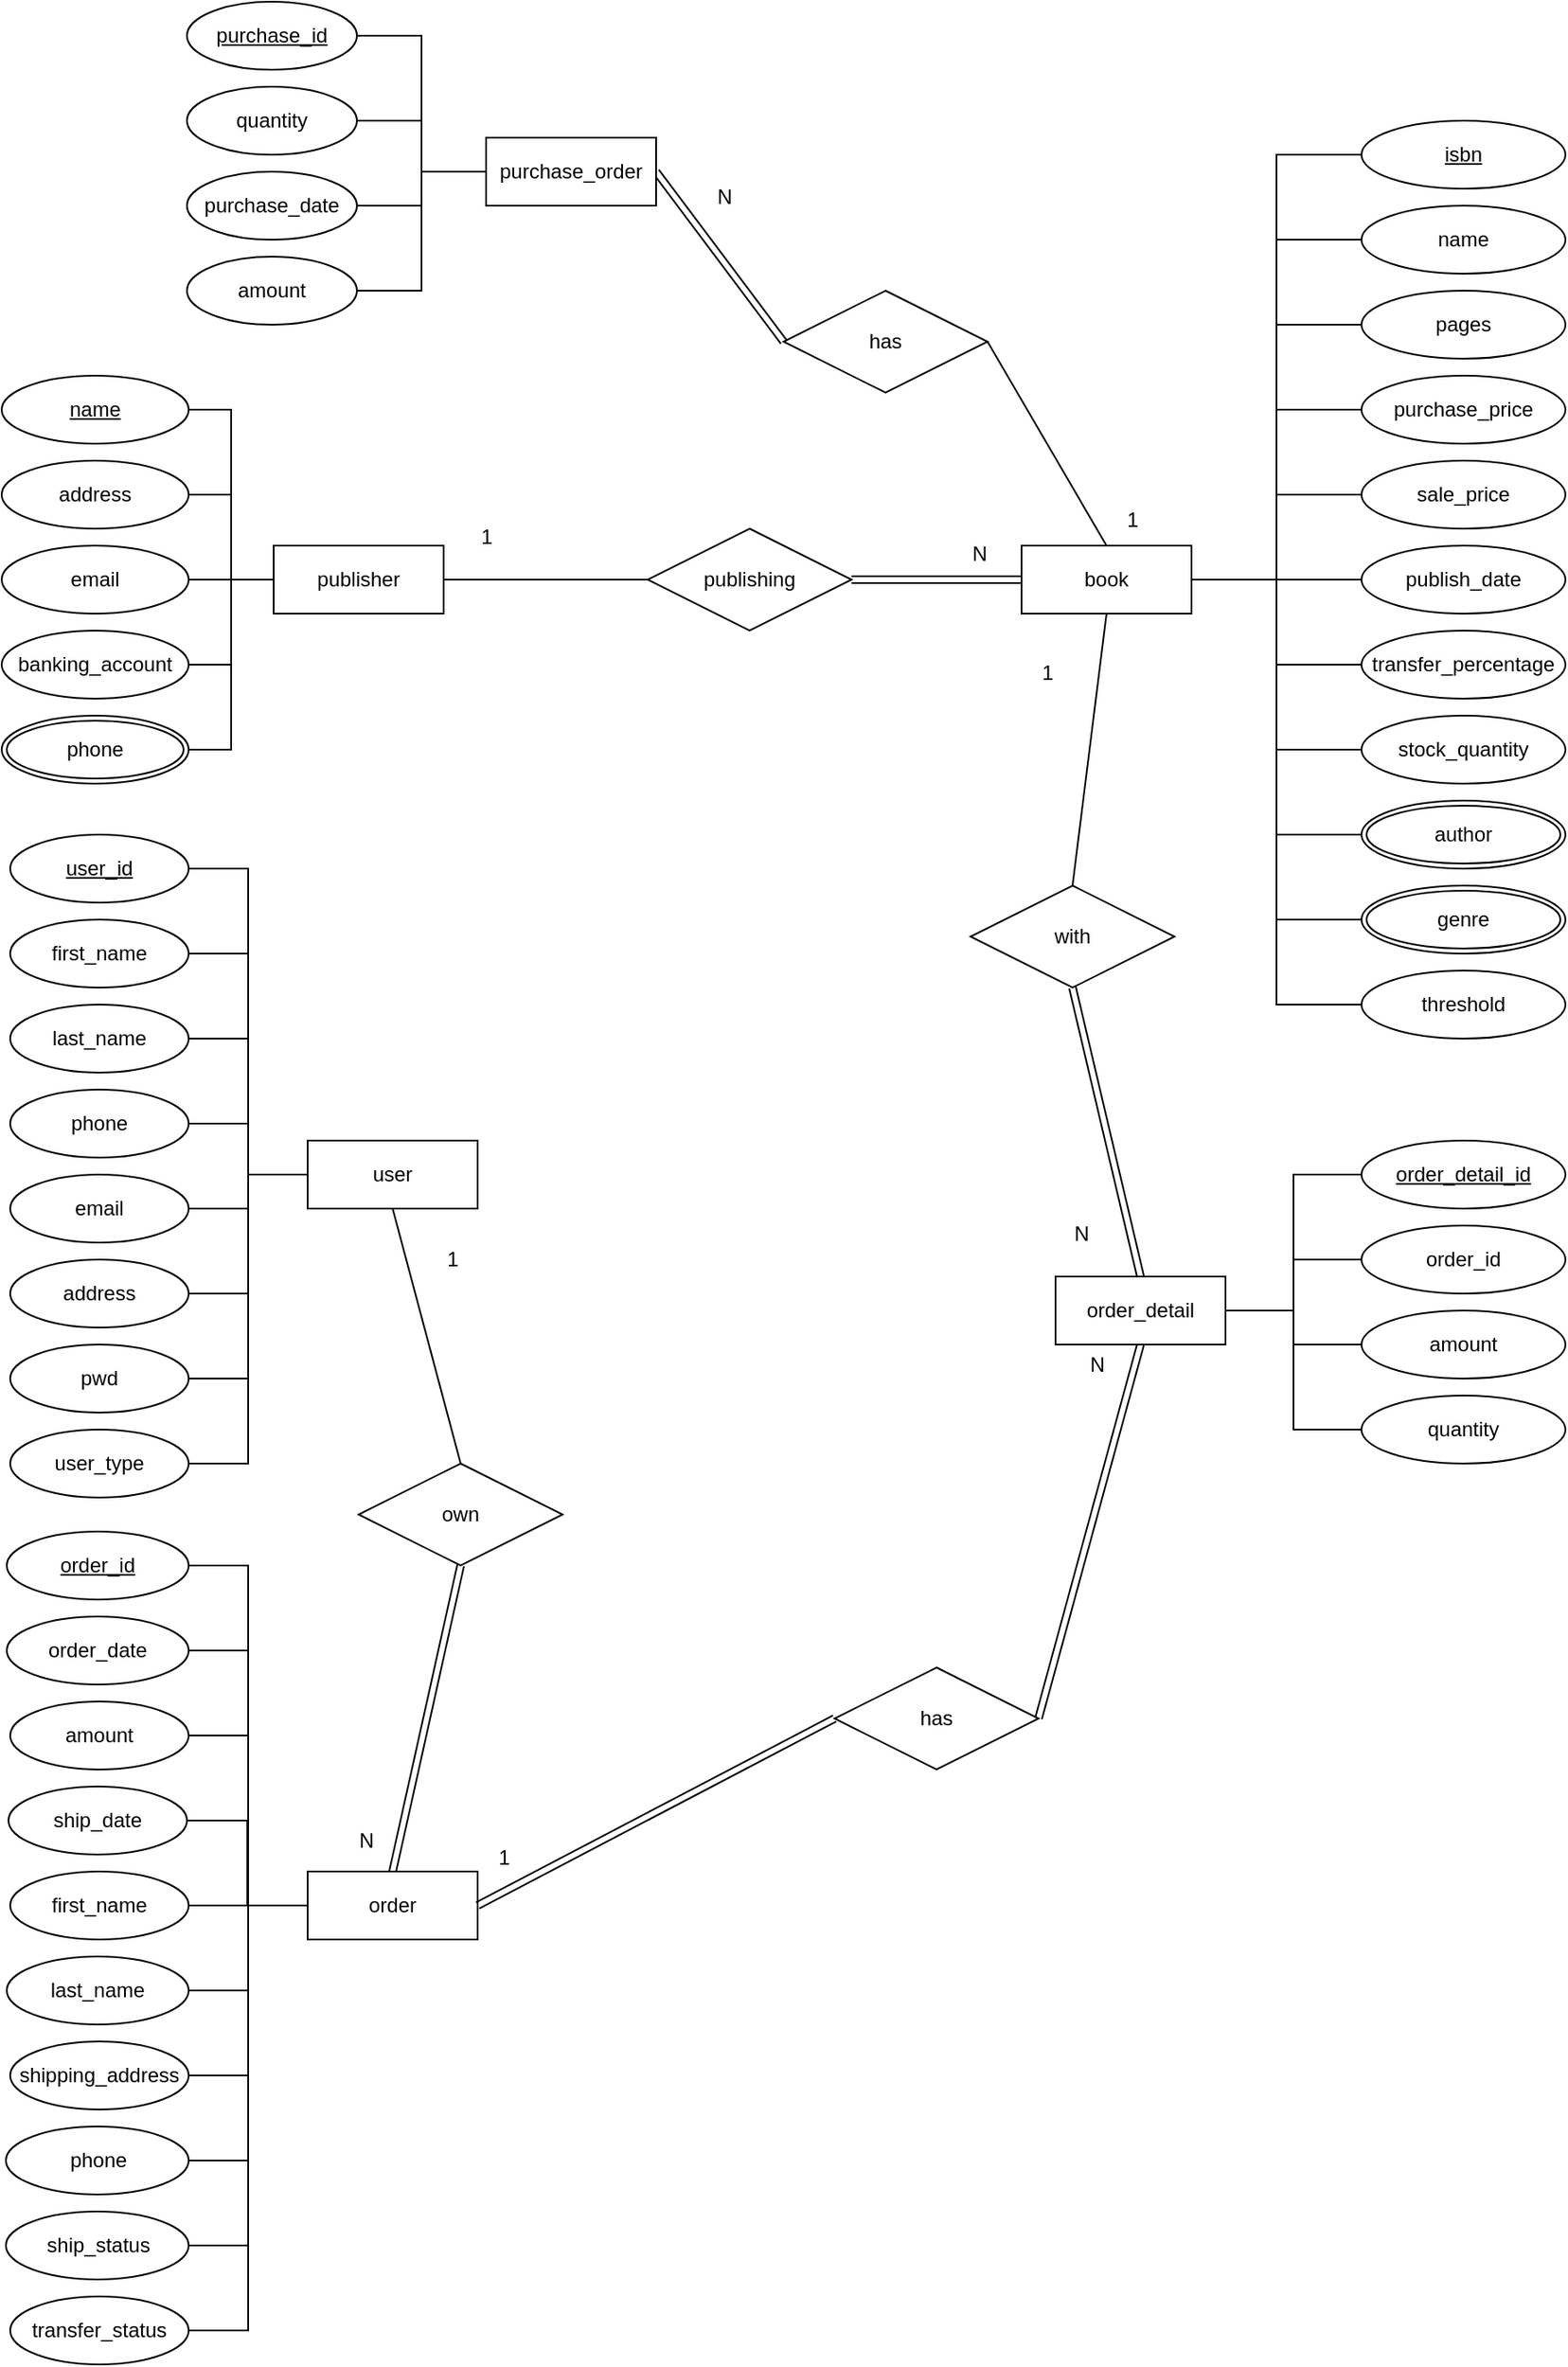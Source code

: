 <mxfile version="20.3.0" type="device"><diagram id="R2lEEEUBdFMjLlhIrx00" name="Page-1"><mxGraphModel dx="2062" dy="1225" grid="1" gridSize="10" guides="1" tooltips="1" connect="1" arrows="1" fold="1" page="1" pageScale="1" pageWidth="850" pageHeight="1100" math="0" shadow="0" extFonts="Permanent Marker^https://fonts.googleapis.com/css?family=Permanent+Marker"><root><mxCell id="0"/><mxCell id="1" parent="0"/><mxCell id="HnEdqGIPwmbsrTHOeDeg-81" style="edgeStyle=orthogonalEdgeStyle;rounded=0;orthogonalLoop=1;jettySize=auto;html=1;exitX=1;exitY=0.5;exitDx=0;exitDy=0;entryX=0;entryY=0.5;entryDx=0;entryDy=0;endArrow=none;endFill=0;" edge="1" parent="1" source="HnEdqGIPwmbsrTHOeDeg-1" target="HnEdqGIPwmbsrTHOeDeg-30"><mxGeometry relative="1" as="geometry"/></mxCell><mxCell id="HnEdqGIPwmbsrTHOeDeg-1" value="publisher" style="whiteSpace=wrap;html=1;align=center;" vertex="1" parent="1"><mxGeometry x="200" y="350" width="100" height="40" as="geometry"/></mxCell><mxCell id="HnEdqGIPwmbsrTHOeDeg-8" style="edgeStyle=orthogonalEdgeStyle;rounded=0;orthogonalLoop=1;jettySize=auto;html=1;exitX=1;exitY=0.5;exitDx=0;exitDy=0;entryX=0;entryY=0.5;entryDx=0;entryDy=0;endArrow=none;endFill=0;" edge="1" parent="1" source="HnEdqGIPwmbsrTHOeDeg-2" target="HnEdqGIPwmbsrTHOeDeg-1"><mxGeometry relative="1" as="geometry"/></mxCell><mxCell id="HnEdqGIPwmbsrTHOeDeg-2" value="name" style="ellipse;whiteSpace=wrap;html=1;align=center;fontStyle=4;" vertex="1" parent="1"><mxGeometry x="40" y="250" width="110" height="40" as="geometry"/></mxCell><mxCell id="HnEdqGIPwmbsrTHOeDeg-9" style="edgeStyle=orthogonalEdgeStyle;rounded=0;orthogonalLoop=1;jettySize=auto;html=1;exitX=1;exitY=0.5;exitDx=0;exitDy=0;entryX=0;entryY=0.5;entryDx=0;entryDy=0;endArrow=none;endFill=0;" edge="1" parent="1" source="HnEdqGIPwmbsrTHOeDeg-3" target="HnEdqGIPwmbsrTHOeDeg-1"><mxGeometry relative="1" as="geometry"/></mxCell><mxCell id="HnEdqGIPwmbsrTHOeDeg-3" value="address" style="ellipse;whiteSpace=wrap;html=1;align=center;" vertex="1" parent="1"><mxGeometry x="40" y="300" width="110" height="40" as="geometry"/></mxCell><mxCell id="HnEdqGIPwmbsrTHOeDeg-10" style="edgeStyle=orthogonalEdgeStyle;rounded=0;orthogonalLoop=1;jettySize=auto;html=1;exitX=1;exitY=0.5;exitDx=0;exitDy=0;entryX=0;entryY=0.5;entryDx=0;entryDy=0;endArrow=none;endFill=0;" edge="1" parent="1" source="HnEdqGIPwmbsrTHOeDeg-4" target="HnEdqGIPwmbsrTHOeDeg-1"><mxGeometry relative="1" as="geometry"/></mxCell><mxCell id="HnEdqGIPwmbsrTHOeDeg-4" value="email" style="ellipse;whiteSpace=wrap;html=1;align=center;" vertex="1" parent="1"><mxGeometry x="40" y="350" width="110" height="40" as="geometry"/></mxCell><mxCell id="HnEdqGIPwmbsrTHOeDeg-11" style="edgeStyle=orthogonalEdgeStyle;rounded=0;orthogonalLoop=1;jettySize=auto;html=1;exitX=1;exitY=0.5;exitDx=0;exitDy=0;entryX=0;entryY=0.5;entryDx=0;entryDy=0;endArrow=none;endFill=0;" edge="1" parent="1" source="HnEdqGIPwmbsrTHOeDeg-5" target="HnEdqGIPwmbsrTHOeDeg-1"><mxGeometry relative="1" as="geometry"/></mxCell><mxCell id="HnEdqGIPwmbsrTHOeDeg-5" value="banking_account" style="ellipse;whiteSpace=wrap;html=1;align=center;" vertex="1" parent="1"><mxGeometry x="40" y="400" width="110" height="40" as="geometry"/></mxCell><mxCell id="HnEdqGIPwmbsrTHOeDeg-12" style="edgeStyle=orthogonalEdgeStyle;rounded=0;orthogonalLoop=1;jettySize=auto;html=1;exitX=1;exitY=0.5;exitDx=0;exitDy=0;entryX=0;entryY=0.5;entryDx=0;entryDy=0;endArrow=none;endFill=0;" edge="1" parent="1" source="HnEdqGIPwmbsrTHOeDeg-7" target="HnEdqGIPwmbsrTHOeDeg-1"><mxGeometry relative="1" as="geometry"/></mxCell><mxCell id="HnEdqGIPwmbsrTHOeDeg-7" value="phone" style="ellipse;shape=doubleEllipse;margin=3;whiteSpace=wrap;html=1;align=center;" vertex="1" parent="1"><mxGeometry x="40" y="450" width="110" height="40" as="geometry"/></mxCell><mxCell id="HnEdqGIPwmbsrTHOeDeg-33" style="edgeStyle=orthogonalEdgeStyle;rounded=0;orthogonalLoop=1;jettySize=auto;html=1;exitX=1;exitY=0.5;exitDx=0;exitDy=0;entryX=0;entryY=0.5;entryDx=0;entryDy=0;endArrow=none;endFill=0;" edge="1" parent="1" source="HnEdqGIPwmbsrTHOeDeg-13" target="HnEdqGIPwmbsrTHOeDeg-32"><mxGeometry relative="1" as="geometry"/></mxCell><mxCell id="HnEdqGIPwmbsrTHOeDeg-86" style="edgeStyle=none;rounded=0;orthogonalLoop=1;jettySize=auto;html=1;exitX=0.5;exitY=1;exitDx=0;exitDy=0;entryX=0.5;entryY=0;entryDx=0;entryDy=0;endArrow=none;endFill=0;" edge="1" parent="1" source="HnEdqGIPwmbsrTHOeDeg-13" target="HnEdqGIPwmbsrTHOeDeg-85"><mxGeometry relative="1" as="geometry"/></mxCell><mxCell id="HnEdqGIPwmbsrTHOeDeg-121" style="edgeStyle=orthogonalEdgeStyle;rounded=0;orthogonalLoop=1;jettySize=auto;html=1;exitX=1;exitY=0.5;exitDx=0;exitDy=0;entryX=0;entryY=0.5;entryDx=0;entryDy=0;endArrow=none;endFill=0;" edge="1" parent="1" source="HnEdqGIPwmbsrTHOeDeg-13" target="HnEdqGIPwmbsrTHOeDeg-120"><mxGeometry relative="1" as="geometry"/></mxCell><mxCell id="HnEdqGIPwmbsrTHOeDeg-13" value="book" style="whiteSpace=wrap;html=1;align=center;" vertex="1" parent="1"><mxGeometry x="640" y="350" width="100" height="40" as="geometry"/></mxCell><mxCell id="HnEdqGIPwmbsrTHOeDeg-22" style="edgeStyle=orthogonalEdgeStyle;rounded=0;orthogonalLoop=1;jettySize=auto;html=1;exitX=0;exitY=0.5;exitDx=0;exitDy=0;entryX=1;entryY=0.5;entryDx=0;entryDy=0;endArrow=none;endFill=0;" edge="1" parent="1" source="HnEdqGIPwmbsrTHOeDeg-14" target="HnEdqGIPwmbsrTHOeDeg-13"><mxGeometry relative="1" as="geometry"/></mxCell><mxCell id="HnEdqGIPwmbsrTHOeDeg-14" value="isbn" style="ellipse;whiteSpace=wrap;html=1;align=center;fontStyle=4;" vertex="1" parent="1"><mxGeometry x="840" y="100" width="120" height="40" as="geometry"/></mxCell><mxCell id="HnEdqGIPwmbsrTHOeDeg-23" style="edgeStyle=orthogonalEdgeStyle;rounded=0;orthogonalLoop=1;jettySize=auto;html=1;exitX=0;exitY=0.5;exitDx=0;exitDy=0;entryX=1;entryY=0.5;entryDx=0;entryDy=0;endArrow=none;endFill=0;" edge="1" parent="1" source="HnEdqGIPwmbsrTHOeDeg-15" target="HnEdqGIPwmbsrTHOeDeg-13"><mxGeometry relative="1" as="geometry"/></mxCell><mxCell id="HnEdqGIPwmbsrTHOeDeg-15" value="name" style="ellipse;whiteSpace=wrap;html=1;align=center;" vertex="1" parent="1"><mxGeometry x="840" y="150" width="120" height="40" as="geometry"/></mxCell><mxCell id="HnEdqGIPwmbsrTHOeDeg-24" style="edgeStyle=orthogonalEdgeStyle;rounded=0;orthogonalLoop=1;jettySize=auto;html=1;exitX=0;exitY=0.5;exitDx=0;exitDy=0;entryX=1;entryY=0.5;entryDx=0;entryDy=0;endArrow=none;endFill=0;" edge="1" parent="1" source="HnEdqGIPwmbsrTHOeDeg-16" target="HnEdqGIPwmbsrTHOeDeg-13"><mxGeometry relative="1" as="geometry"/></mxCell><mxCell id="HnEdqGIPwmbsrTHOeDeg-16" value="pages" style="ellipse;whiteSpace=wrap;html=1;align=center;" vertex="1" parent="1"><mxGeometry x="840" y="200" width="120" height="40" as="geometry"/></mxCell><mxCell id="HnEdqGIPwmbsrTHOeDeg-25" style="edgeStyle=orthogonalEdgeStyle;rounded=0;orthogonalLoop=1;jettySize=auto;html=1;exitX=0;exitY=0.5;exitDx=0;exitDy=0;endArrow=none;endFill=0;entryX=1;entryY=0.5;entryDx=0;entryDy=0;" edge="1" parent="1" source="HnEdqGIPwmbsrTHOeDeg-17" target="HnEdqGIPwmbsrTHOeDeg-13"><mxGeometry relative="1" as="geometry"/></mxCell><mxCell id="HnEdqGIPwmbsrTHOeDeg-17" value="purchase_price" style="ellipse;whiteSpace=wrap;html=1;align=center;" vertex="1" parent="1"><mxGeometry x="840" y="250" width="120" height="40" as="geometry"/></mxCell><mxCell id="HnEdqGIPwmbsrTHOeDeg-26" style="edgeStyle=orthogonalEdgeStyle;rounded=0;orthogonalLoop=1;jettySize=auto;html=1;exitX=0;exitY=0.5;exitDx=0;exitDy=0;endArrow=none;endFill=0;entryX=1;entryY=0.5;entryDx=0;entryDy=0;" edge="1" parent="1" source="HnEdqGIPwmbsrTHOeDeg-18" target="HnEdqGIPwmbsrTHOeDeg-13"><mxGeometry relative="1" as="geometry"/></mxCell><mxCell id="HnEdqGIPwmbsrTHOeDeg-18" value="sale_price" style="ellipse;whiteSpace=wrap;html=1;align=center;" vertex="1" parent="1"><mxGeometry x="840" y="300" width="120" height="40" as="geometry"/></mxCell><mxCell id="HnEdqGIPwmbsrTHOeDeg-27" style="edgeStyle=orthogonalEdgeStyle;rounded=0;orthogonalLoop=1;jettySize=auto;html=1;exitX=0;exitY=0.5;exitDx=0;exitDy=0;entryX=1;entryY=0.5;entryDx=0;entryDy=0;endArrow=none;endFill=0;" edge="1" parent="1" source="HnEdqGIPwmbsrTHOeDeg-19" target="HnEdqGIPwmbsrTHOeDeg-13"><mxGeometry relative="1" as="geometry"/></mxCell><mxCell id="HnEdqGIPwmbsrTHOeDeg-19" value="publish_date" style="ellipse;whiteSpace=wrap;html=1;align=center;" vertex="1" parent="1"><mxGeometry x="840" y="350" width="120" height="40" as="geometry"/></mxCell><mxCell id="HnEdqGIPwmbsrTHOeDeg-28" style="edgeStyle=orthogonalEdgeStyle;rounded=0;orthogonalLoop=1;jettySize=auto;html=1;exitX=0;exitY=0.5;exitDx=0;exitDy=0;entryX=1;entryY=0.5;entryDx=0;entryDy=0;endArrow=none;endFill=0;" edge="1" parent="1" source="HnEdqGIPwmbsrTHOeDeg-20" target="HnEdqGIPwmbsrTHOeDeg-13"><mxGeometry relative="1" as="geometry"/></mxCell><mxCell id="HnEdqGIPwmbsrTHOeDeg-20" value="transfer_percentage" style="ellipse;whiteSpace=wrap;html=1;align=center;" vertex="1" parent="1"><mxGeometry x="840" y="400" width="120" height="40" as="geometry"/></mxCell><mxCell id="HnEdqGIPwmbsrTHOeDeg-29" style="edgeStyle=orthogonalEdgeStyle;rounded=0;orthogonalLoop=1;jettySize=auto;html=1;exitX=0;exitY=0.5;exitDx=0;exitDy=0;entryX=1;entryY=0.5;entryDx=0;entryDy=0;endArrow=none;endFill=0;" edge="1" parent="1" source="HnEdqGIPwmbsrTHOeDeg-21" target="HnEdqGIPwmbsrTHOeDeg-13"><mxGeometry relative="1" as="geometry"/></mxCell><mxCell id="HnEdqGIPwmbsrTHOeDeg-21" value="stock_quantity" style="ellipse;whiteSpace=wrap;html=1;align=center;" vertex="1" parent="1"><mxGeometry x="840" y="450" width="120" height="40" as="geometry"/></mxCell><mxCell id="HnEdqGIPwmbsrTHOeDeg-83" style="rounded=0;orthogonalLoop=1;jettySize=auto;html=1;exitX=1;exitY=0.5;exitDx=0;exitDy=0;endArrow=none;endFill=0;shape=link;" edge="1" parent="1" source="HnEdqGIPwmbsrTHOeDeg-30" target="HnEdqGIPwmbsrTHOeDeg-13"><mxGeometry relative="1" as="geometry"/></mxCell><mxCell id="HnEdqGIPwmbsrTHOeDeg-30" value="publishing" style="shape=rhombus;perimeter=rhombusPerimeter;whiteSpace=wrap;html=1;align=center;" vertex="1" parent="1"><mxGeometry x="420" y="340" width="120" height="60" as="geometry"/></mxCell><mxCell id="HnEdqGIPwmbsrTHOeDeg-32" value="author" style="ellipse;shape=doubleEllipse;margin=3;whiteSpace=wrap;html=1;align=center;" vertex="1" parent="1"><mxGeometry x="840" y="500" width="120" height="40" as="geometry"/></mxCell><mxCell id="HnEdqGIPwmbsrTHOeDeg-35" style="edgeStyle=orthogonalEdgeStyle;rounded=0;orthogonalLoop=1;jettySize=auto;html=1;exitX=0;exitY=0.5;exitDx=0;exitDy=0;entryX=1;entryY=0.5;entryDx=0;entryDy=0;endArrow=none;endFill=0;" edge="1" parent="1" source="HnEdqGIPwmbsrTHOeDeg-34" target="HnEdqGIPwmbsrTHOeDeg-13"><mxGeometry relative="1" as="geometry"/></mxCell><mxCell id="HnEdqGIPwmbsrTHOeDeg-34" value="genre" style="ellipse;shape=doubleEllipse;margin=3;whiteSpace=wrap;html=1;align=center;" vertex="1" parent="1"><mxGeometry x="840" y="550" width="120" height="40" as="geometry"/></mxCell><mxCell id="HnEdqGIPwmbsrTHOeDeg-99" style="edgeStyle=none;rounded=0;orthogonalLoop=1;jettySize=auto;html=1;exitX=0.5;exitY=1;exitDx=0;exitDy=0;entryX=0.5;entryY=0;entryDx=0;entryDy=0;endArrow=none;endFill=0;" edge="1" parent="1" source="HnEdqGIPwmbsrTHOeDeg-36" target="HnEdqGIPwmbsrTHOeDeg-79"><mxGeometry relative="1" as="geometry"/></mxCell><mxCell id="HnEdqGIPwmbsrTHOeDeg-36" value="user" style="whiteSpace=wrap;html=1;align=center;" vertex="1" parent="1"><mxGeometry x="220" y="700" width="100" height="40" as="geometry"/></mxCell><mxCell id="HnEdqGIPwmbsrTHOeDeg-44" style="edgeStyle=orthogonalEdgeStyle;rounded=0;orthogonalLoop=1;jettySize=auto;html=1;exitX=1;exitY=0.5;exitDx=0;exitDy=0;entryX=0;entryY=0.5;entryDx=0;entryDy=0;endArrow=none;endFill=0;" edge="1" parent="1" source="HnEdqGIPwmbsrTHOeDeg-37" target="HnEdqGIPwmbsrTHOeDeg-36"><mxGeometry relative="1" as="geometry"/></mxCell><mxCell id="HnEdqGIPwmbsrTHOeDeg-37" value="user_id" style="ellipse;whiteSpace=wrap;html=1;align=center;fontStyle=4;" vertex="1" parent="1"><mxGeometry x="45" y="520" width="105" height="40" as="geometry"/></mxCell><mxCell id="HnEdqGIPwmbsrTHOeDeg-45" style="edgeStyle=orthogonalEdgeStyle;rounded=0;orthogonalLoop=1;jettySize=auto;html=1;exitX=1;exitY=0.5;exitDx=0;exitDy=0;entryX=0;entryY=0.5;entryDx=0;entryDy=0;endArrow=none;endFill=0;" edge="1" parent="1" source="HnEdqGIPwmbsrTHOeDeg-38" target="HnEdqGIPwmbsrTHOeDeg-36"><mxGeometry relative="1" as="geometry"/></mxCell><mxCell id="HnEdqGIPwmbsrTHOeDeg-38" value="first_name" style="ellipse;whiteSpace=wrap;html=1;align=center;" vertex="1" parent="1"><mxGeometry x="45" y="570" width="105" height="40" as="geometry"/></mxCell><mxCell id="HnEdqGIPwmbsrTHOeDeg-46" style="edgeStyle=orthogonalEdgeStyle;rounded=0;orthogonalLoop=1;jettySize=auto;html=1;exitX=1;exitY=0.5;exitDx=0;exitDy=0;entryX=0;entryY=0.5;entryDx=0;entryDy=0;endArrow=none;endFill=0;" edge="1" parent="1" source="HnEdqGIPwmbsrTHOeDeg-39" target="HnEdqGIPwmbsrTHOeDeg-36"><mxGeometry relative="1" as="geometry"/></mxCell><mxCell id="HnEdqGIPwmbsrTHOeDeg-39" value="last_name" style="ellipse;whiteSpace=wrap;html=1;align=center;" vertex="1" parent="1"><mxGeometry x="45" y="620" width="105" height="40" as="geometry"/></mxCell><mxCell id="HnEdqGIPwmbsrTHOeDeg-47" value="" style="edgeStyle=orthogonalEdgeStyle;rounded=0;orthogonalLoop=1;jettySize=auto;html=1;endArrow=none;endFill=0;" edge="1" parent="1" source="HnEdqGIPwmbsrTHOeDeg-40" target="HnEdqGIPwmbsrTHOeDeg-36"><mxGeometry relative="1" as="geometry"/></mxCell><mxCell id="HnEdqGIPwmbsrTHOeDeg-40" value="phone" style="ellipse;whiteSpace=wrap;html=1;align=center;" vertex="1" parent="1"><mxGeometry x="45" y="670" width="105" height="40" as="geometry"/></mxCell><mxCell id="HnEdqGIPwmbsrTHOeDeg-48" style="edgeStyle=orthogonalEdgeStyle;rounded=0;orthogonalLoop=1;jettySize=auto;html=1;exitX=1;exitY=0.5;exitDx=0;exitDy=0;entryX=0;entryY=0.5;entryDx=0;entryDy=0;endArrow=none;endFill=0;" edge="1" parent="1" source="HnEdqGIPwmbsrTHOeDeg-41" target="HnEdqGIPwmbsrTHOeDeg-36"><mxGeometry relative="1" as="geometry"/></mxCell><mxCell id="HnEdqGIPwmbsrTHOeDeg-41" value="email" style="ellipse;whiteSpace=wrap;html=1;align=center;" vertex="1" parent="1"><mxGeometry x="45" y="720" width="105" height="40" as="geometry"/></mxCell><mxCell id="HnEdqGIPwmbsrTHOeDeg-49" style="edgeStyle=orthogonalEdgeStyle;rounded=0;orthogonalLoop=1;jettySize=auto;html=1;exitX=1;exitY=0.5;exitDx=0;exitDy=0;entryX=0;entryY=0.5;entryDx=0;entryDy=0;endArrow=none;endFill=0;" edge="1" parent="1" source="HnEdqGIPwmbsrTHOeDeg-42" target="HnEdqGIPwmbsrTHOeDeg-36"><mxGeometry relative="1" as="geometry"/></mxCell><mxCell id="HnEdqGIPwmbsrTHOeDeg-42" value="address" style="ellipse;whiteSpace=wrap;html=1;align=center;" vertex="1" parent="1"><mxGeometry x="45" y="770" width="105" height="40" as="geometry"/></mxCell><mxCell id="HnEdqGIPwmbsrTHOeDeg-50" style="edgeStyle=orthogonalEdgeStyle;rounded=0;orthogonalLoop=1;jettySize=auto;html=1;exitX=1;exitY=0.5;exitDx=0;exitDy=0;entryX=0;entryY=0.5;entryDx=0;entryDy=0;endArrow=none;endFill=0;" edge="1" parent="1" source="HnEdqGIPwmbsrTHOeDeg-43" target="HnEdqGIPwmbsrTHOeDeg-36"><mxGeometry relative="1" as="geometry"/></mxCell><mxCell id="HnEdqGIPwmbsrTHOeDeg-43" value="pwd" style="ellipse;whiteSpace=wrap;html=1;align=center;" vertex="1" parent="1"><mxGeometry x="45" y="820" width="105" height="40" as="geometry"/></mxCell><mxCell id="HnEdqGIPwmbsrTHOeDeg-51" value="order" style="whiteSpace=wrap;html=1;align=center;" vertex="1" parent="1"><mxGeometry x="220" y="1130" width="100" height="40" as="geometry"/></mxCell><mxCell id="HnEdqGIPwmbsrTHOeDeg-52" value="order_detail" style="whiteSpace=wrap;html=1;align=center;" vertex="1" parent="1"><mxGeometry x="660" y="780" width="100" height="40" as="geometry"/></mxCell><mxCell id="HnEdqGIPwmbsrTHOeDeg-56" style="edgeStyle=orthogonalEdgeStyle;rounded=0;orthogonalLoop=1;jettySize=auto;html=1;exitX=1;exitY=0.5;exitDx=0;exitDy=0;entryX=0;entryY=0.5;entryDx=0;entryDy=0;endArrow=none;endFill=0;" edge="1" parent="1" source="HnEdqGIPwmbsrTHOeDeg-53" target="HnEdqGIPwmbsrTHOeDeg-51"><mxGeometry relative="1" as="geometry"/></mxCell><mxCell id="HnEdqGIPwmbsrTHOeDeg-53" value="order_id" style="ellipse;whiteSpace=wrap;html=1;align=center;fontStyle=4;" vertex="1" parent="1"><mxGeometry x="43" y="930" width="107" height="40" as="geometry"/></mxCell><mxCell id="HnEdqGIPwmbsrTHOeDeg-57" style="edgeStyle=orthogonalEdgeStyle;rounded=0;orthogonalLoop=1;jettySize=auto;html=1;exitX=1;exitY=0.5;exitDx=0;exitDy=0;entryX=0;entryY=0.5;entryDx=0;entryDy=0;endArrow=none;endFill=0;" edge="1" parent="1" source="HnEdqGIPwmbsrTHOeDeg-54" target="HnEdqGIPwmbsrTHOeDeg-51"><mxGeometry relative="1" as="geometry"/></mxCell><mxCell id="HnEdqGIPwmbsrTHOeDeg-54" value="order_date" style="ellipse;whiteSpace=wrap;html=1;align=center;" vertex="1" parent="1"><mxGeometry x="43" y="980" width="107" height="40" as="geometry"/></mxCell><mxCell id="HnEdqGIPwmbsrTHOeDeg-58" style="edgeStyle=orthogonalEdgeStyle;rounded=0;orthogonalLoop=1;jettySize=auto;html=1;exitX=1;exitY=0.5;exitDx=0;exitDy=0;entryX=0;entryY=0.5;entryDx=0;entryDy=0;endArrow=none;endFill=0;" edge="1" parent="1" source="HnEdqGIPwmbsrTHOeDeg-55" target="HnEdqGIPwmbsrTHOeDeg-51"><mxGeometry relative="1" as="geometry"/></mxCell><mxCell id="HnEdqGIPwmbsrTHOeDeg-55" value="amount" style="ellipse;whiteSpace=wrap;html=1;align=center;" vertex="1" parent="1"><mxGeometry x="45" y="1030" width="105" height="40" as="geometry"/></mxCell><mxCell id="HnEdqGIPwmbsrTHOeDeg-63" style="edgeStyle=orthogonalEdgeStyle;rounded=0;orthogonalLoop=1;jettySize=auto;html=1;exitX=0;exitY=0.5;exitDx=0;exitDy=0;entryX=1;entryY=0.5;entryDx=0;entryDy=0;endArrow=none;endFill=0;" edge="1" parent="1" source="HnEdqGIPwmbsrTHOeDeg-59" target="HnEdqGIPwmbsrTHOeDeg-52"><mxGeometry relative="1" as="geometry"/></mxCell><mxCell id="HnEdqGIPwmbsrTHOeDeg-59" value="order_detail_id" style="ellipse;whiteSpace=wrap;html=1;align=center;fontStyle=4;" vertex="1" parent="1"><mxGeometry x="840" y="700" width="120" height="40" as="geometry"/></mxCell><mxCell id="HnEdqGIPwmbsrTHOeDeg-64" style="edgeStyle=orthogonalEdgeStyle;rounded=0;orthogonalLoop=1;jettySize=auto;html=1;exitX=0;exitY=0.5;exitDx=0;exitDy=0;entryX=1;entryY=0.5;entryDx=0;entryDy=0;endArrow=none;endFill=0;" edge="1" parent="1" source="HnEdqGIPwmbsrTHOeDeg-60" target="HnEdqGIPwmbsrTHOeDeg-52"><mxGeometry relative="1" as="geometry"/></mxCell><mxCell id="HnEdqGIPwmbsrTHOeDeg-60" value="order_id" style="ellipse;whiteSpace=wrap;html=1;align=center;" vertex="1" parent="1"><mxGeometry x="840" y="750" width="120" height="40" as="geometry"/></mxCell><mxCell id="HnEdqGIPwmbsrTHOeDeg-65" style="edgeStyle=orthogonalEdgeStyle;rounded=0;orthogonalLoop=1;jettySize=auto;html=1;exitX=0;exitY=0.5;exitDx=0;exitDy=0;endArrow=none;endFill=0;entryX=1;entryY=0.5;entryDx=0;entryDy=0;" edge="1" parent="1" source="HnEdqGIPwmbsrTHOeDeg-61" target="HnEdqGIPwmbsrTHOeDeg-52"><mxGeometry relative="1" as="geometry"><mxPoint x="780" y="840" as="targetPoint"/></mxGeometry></mxCell><mxCell id="HnEdqGIPwmbsrTHOeDeg-61" value="amount" style="ellipse;whiteSpace=wrap;html=1;align=center;" vertex="1" parent="1"><mxGeometry x="840" y="800" width="120" height="40" as="geometry"/></mxCell><mxCell id="HnEdqGIPwmbsrTHOeDeg-66" style="edgeStyle=orthogonalEdgeStyle;rounded=0;orthogonalLoop=1;jettySize=auto;html=1;exitX=0;exitY=0.5;exitDx=0;exitDy=0;entryX=1;entryY=0.5;entryDx=0;entryDy=0;endArrow=none;endFill=0;" edge="1" parent="1" source="HnEdqGIPwmbsrTHOeDeg-62" target="HnEdqGIPwmbsrTHOeDeg-52"><mxGeometry relative="1" as="geometry"/></mxCell><mxCell id="HnEdqGIPwmbsrTHOeDeg-62" value="quantity" style="ellipse;whiteSpace=wrap;html=1;align=center;" vertex="1" parent="1"><mxGeometry x="840" y="850" width="120" height="40" as="geometry"/></mxCell><mxCell id="HnEdqGIPwmbsrTHOeDeg-73" style="edgeStyle=orthogonalEdgeStyle;rounded=0;orthogonalLoop=1;jettySize=auto;html=1;exitX=1;exitY=0.5;exitDx=0;exitDy=0;entryX=0;entryY=0.5;entryDx=0;entryDy=0;endArrow=none;endFill=0;" edge="1" parent="1" source="HnEdqGIPwmbsrTHOeDeg-67" target="HnEdqGIPwmbsrTHOeDeg-51"><mxGeometry relative="1" as="geometry"/></mxCell><mxCell id="HnEdqGIPwmbsrTHOeDeg-67" value="ship_date" style="ellipse;whiteSpace=wrap;html=1;align=center;" vertex="1" parent="1"><mxGeometry x="44" y="1080" width="105" height="40" as="geometry"/></mxCell><mxCell id="HnEdqGIPwmbsrTHOeDeg-74" style="edgeStyle=orthogonalEdgeStyle;rounded=0;orthogonalLoop=1;jettySize=auto;html=1;exitX=1;exitY=0.5;exitDx=0;exitDy=0;entryX=0;entryY=0.5;entryDx=0;entryDy=0;endArrow=none;endFill=0;" edge="1" parent="1" source="HnEdqGIPwmbsrTHOeDeg-68" target="HnEdqGIPwmbsrTHOeDeg-51"><mxGeometry relative="1" as="geometry"/></mxCell><mxCell id="HnEdqGIPwmbsrTHOeDeg-68" value="first_name" style="ellipse;whiteSpace=wrap;html=1;align=center;" vertex="1" parent="1"><mxGeometry x="45" y="1130" width="105" height="40" as="geometry"/></mxCell><mxCell id="HnEdqGIPwmbsrTHOeDeg-75" style="edgeStyle=orthogonalEdgeStyle;rounded=0;orthogonalLoop=1;jettySize=auto;html=1;exitX=1;exitY=0.5;exitDx=0;exitDy=0;entryX=0;entryY=0.5;entryDx=0;entryDy=0;endArrow=none;endFill=0;" edge="1" parent="1" source="HnEdqGIPwmbsrTHOeDeg-69" target="HnEdqGIPwmbsrTHOeDeg-51"><mxGeometry relative="1" as="geometry"/></mxCell><mxCell id="HnEdqGIPwmbsrTHOeDeg-69" value="last_name" style="ellipse;whiteSpace=wrap;html=1;align=center;" vertex="1" parent="1"><mxGeometry x="43" y="1180" width="107" height="40" as="geometry"/></mxCell><mxCell id="HnEdqGIPwmbsrTHOeDeg-76" style="edgeStyle=orthogonalEdgeStyle;rounded=0;orthogonalLoop=1;jettySize=auto;html=1;exitX=1;exitY=0.5;exitDx=0;exitDy=0;entryX=0;entryY=0.5;entryDx=0;entryDy=0;endArrow=none;endFill=0;" edge="1" parent="1" source="HnEdqGIPwmbsrTHOeDeg-70" target="HnEdqGIPwmbsrTHOeDeg-51"><mxGeometry relative="1" as="geometry"/></mxCell><mxCell id="HnEdqGIPwmbsrTHOeDeg-70" value="shipping_address" style="ellipse;whiteSpace=wrap;html=1;align=center;" vertex="1" parent="1"><mxGeometry x="45" y="1230" width="105" height="40" as="geometry"/></mxCell><mxCell id="HnEdqGIPwmbsrTHOeDeg-78" style="edgeStyle=orthogonalEdgeStyle;rounded=0;orthogonalLoop=1;jettySize=auto;html=1;exitX=1;exitY=0.5;exitDx=0;exitDy=0;entryX=0;entryY=0.5;entryDx=0;entryDy=0;endArrow=none;endFill=0;" edge="1" parent="1" source="HnEdqGIPwmbsrTHOeDeg-71" target="HnEdqGIPwmbsrTHOeDeg-51"><mxGeometry relative="1" as="geometry"/></mxCell><mxCell id="HnEdqGIPwmbsrTHOeDeg-71" value="phone" style="ellipse;whiteSpace=wrap;html=1;align=center;" vertex="1" parent="1"><mxGeometry x="42.5" y="1280" width="107.5" height="40" as="geometry"/></mxCell><mxCell id="HnEdqGIPwmbsrTHOeDeg-77" style="edgeStyle=orthogonalEdgeStyle;rounded=0;orthogonalLoop=1;jettySize=auto;html=1;exitX=1;exitY=0.5;exitDx=0;exitDy=0;entryX=0;entryY=0.5;entryDx=0;entryDy=0;endArrow=none;endFill=0;" edge="1" parent="1" source="HnEdqGIPwmbsrTHOeDeg-72" target="HnEdqGIPwmbsrTHOeDeg-51"><mxGeometry relative="1" as="geometry"/></mxCell><mxCell id="HnEdqGIPwmbsrTHOeDeg-72" value="ship_status" style="ellipse;whiteSpace=wrap;html=1;align=center;" vertex="1" parent="1"><mxGeometry x="42.5" y="1330" width="107.5" height="40" as="geometry"/></mxCell><mxCell id="HnEdqGIPwmbsrTHOeDeg-79" value="own" style="shape=rhombus;perimeter=rhombusPerimeter;whiteSpace=wrap;html=1;align=center;" vertex="1" parent="1"><mxGeometry x="250" y="890" width="120" height="60" as="geometry"/></mxCell><mxCell id="HnEdqGIPwmbsrTHOeDeg-80" value="has" style="shape=rhombus;perimeter=rhombusPerimeter;whiteSpace=wrap;html=1;align=center;" vertex="1" parent="1"><mxGeometry x="530" y="1010" width="120" height="60" as="geometry"/></mxCell><mxCell id="HnEdqGIPwmbsrTHOeDeg-82" value="1" style="text;html=1;align=center;verticalAlign=middle;resizable=0;points=[];autosize=1;strokeColor=none;fillColor=none;" vertex="1" parent="1"><mxGeometry x="310" y="330" width="30" height="30" as="geometry"/></mxCell><mxCell id="HnEdqGIPwmbsrTHOeDeg-84" value="N" style="text;html=1;align=center;verticalAlign=middle;resizable=0;points=[];autosize=1;strokeColor=none;fillColor=none;" vertex="1" parent="1"><mxGeometry x="600" y="340" width="30" height="30" as="geometry"/></mxCell><mxCell id="HnEdqGIPwmbsrTHOeDeg-87" style="edgeStyle=none;rounded=0;orthogonalLoop=1;jettySize=auto;html=1;exitX=0.5;exitY=1;exitDx=0;exitDy=0;entryX=0.5;entryY=0;entryDx=0;entryDy=0;endArrow=none;endFill=0;shape=link;" edge="1" parent="1" source="HnEdqGIPwmbsrTHOeDeg-85" target="HnEdqGIPwmbsrTHOeDeg-52"><mxGeometry relative="1" as="geometry"/></mxCell><mxCell id="HnEdqGIPwmbsrTHOeDeg-85" value="with" style="shape=rhombus;perimeter=rhombusPerimeter;whiteSpace=wrap;html=1;align=center;" vertex="1" parent="1"><mxGeometry x="610" y="550" width="120" height="60" as="geometry"/></mxCell><mxCell id="HnEdqGIPwmbsrTHOeDeg-88" value="1" style="text;html=1;align=center;verticalAlign=middle;resizable=0;points=[];autosize=1;strokeColor=none;fillColor=none;" vertex="1" parent="1"><mxGeometry x="640" y="410" width="30" height="30" as="geometry"/></mxCell><mxCell id="HnEdqGIPwmbsrTHOeDeg-89" value="N" style="text;html=1;align=center;verticalAlign=middle;resizable=0;points=[];autosize=1;strokeColor=none;fillColor=none;" vertex="1" parent="1"><mxGeometry x="660" y="740" width="30" height="30" as="geometry"/></mxCell><mxCell id="HnEdqGIPwmbsrTHOeDeg-93" value="" style="endArrow=none;html=1;rounded=0;shape=link;entryX=0;entryY=0.5;entryDx=0;entryDy=0;exitX=1;exitY=0.5;exitDx=0;exitDy=0;" edge="1" parent="1" source="HnEdqGIPwmbsrTHOeDeg-51" target="HnEdqGIPwmbsrTHOeDeg-80"><mxGeometry relative="1" as="geometry"><mxPoint x="420" y="1180" as="sourcePoint"/><mxPoint x="580" y="1180" as="targetPoint"/></mxGeometry></mxCell><mxCell id="HnEdqGIPwmbsrTHOeDeg-94" value="1" style="resizable=0;html=1;align=right;verticalAlign=bottom;" connectable="0" vertex="1" parent="HnEdqGIPwmbsrTHOeDeg-93"><mxGeometry x="1" relative="1" as="geometry"><mxPoint x="-190" y="90" as="offset"/></mxGeometry></mxCell><mxCell id="HnEdqGIPwmbsrTHOeDeg-95" value="" style="shape=link;html=1;rounded=0;endArrow=none;endFill=0;exitX=1;exitY=0.5;exitDx=0;exitDy=0;entryX=0.5;entryY=1;entryDx=0;entryDy=0;" edge="1" parent="1" source="HnEdqGIPwmbsrTHOeDeg-80" target="HnEdqGIPwmbsrTHOeDeg-52"><mxGeometry relative="1" as="geometry"><mxPoint x="700" y="990" as="sourcePoint"/><mxPoint x="860" y="990" as="targetPoint"/></mxGeometry></mxCell><mxCell id="HnEdqGIPwmbsrTHOeDeg-96" value="N" style="resizable=0;html=1;align=right;verticalAlign=bottom;" connectable="0" vertex="1" parent="HnEdqGIPwmbsrTHOeDeg-95"><mxGeometry x="1" relative="1" as="geometry"><mxPoint x="-20" y="20" as="offset"/></mxGeometry></mxCell><mxCell id="HnEdqGIPwmbsrTHOeDeg-97" value="" style="shape=link;html=1;rounded=0;endArrow=none;endFill=0;entryX=0.5;entryY=0;entryDx=0;entryDy=0;exitX=0.5;exitY=1;exitDx=0;exitDy=0;" edge="1" parent="1" source="HnEdqGIPwmbsrTHOeDeg-79" target="HnEdqGIPwmbsrTHOeDeg-51"><mxGeometry relative="1" as="geometry"><mxPoint x="210" y="1000" as="sourcePoint"/><mxPoint x="370" y="1000" as="targetPoint"/></mxGeometry></mxCell><mxCell id="HnEdqGIPwmbsrTHOeDeg-98" value="N" style="resizable=0;html=1;align=right;verticalAlign=bottom;" connectable="0" vertex="1" parent="HnEdqGIPwmbsrTHOeDeg-97"><mxGeometry x="1" relative="1" as="geometry"><mxPoint x="-10" y="-10" as="offset"/></mxGeometry></mxCell><mxCell id="HnEdqGIPwmbsrTHOeDeg-100" value="1" style="text;html=1;align=center;verticalAlign=middle;resizable=0;points=[];autosize=1;strokeColor=none;fillColor=none;" vertex="1" parent="1"><mxGeometry x="290" y="755" width="30" height="30" as="geometry"/></mxCell><mxCell id="HnEdqGIPwmbsrTHOeDeg-111" style="rounded=0;orthogonalLoop=1;jettySize=auto;html=1;exitX=1;exitY=0.5;exitDx=0;exitDy=0;entryX=0;entryY=0.5;entryDx=0;entryDy=0;endArrow=none;endFill=0;shape=link;" edge="1" parent="1" source="HnEdqGIPwmbsrTHOeDeg-101" target="HnEdqGIPwmbsrTHOeDeg-110"><mxGeometry relative="1" as="geometry"/></mxCell><mxCell id="HnEdqGIPwmbsrTHOeDeg-101" value="purchase_order" style="whiteSpace=wrap;html=1;align=center;" vertex="1" parent="1"><mxGeometry x="325" y="110" width="100" height="40" as="geometry"/></mxCell><mxCell id="HnEdqGIPwmbsrTHOeDeg-106" style="edgeStyle=orthogonalEdgeStyle;rounded=0;orthogonalLoop=1;jettySize=auto;html=1;exitX=1;exitY=0.5;exitDx=0;exitDy=0;endArrow=none;endFill=0;entryX=0;entryY=0.5;entryDx=0;entryDy=0;" edge="1" parent="1" source="HnEdqGIPwmbsrTHOeDeg-102" target="HnEdqGIPwmbsrTHOeDeg-101"><mxGeometry relative="1" as="geometry"/></mxCell><mxCell id="HnEdqGIPwmbsrTHOeDeg-102" value="purchase_id" style="ellipse;whiteSpace=wrap;html=1;align=center;fontStyle=4;" vertex="1" parent="1"><mxGeometry x="149" y="30" width="100" height="40" as="geometry"/></mxCell><mxCell id="HnEdqGIPwmbsrTHOeDeg-107" style="edgeStyle=orthogonalEdgeStyle;rounded=0;orthogonalLoop=1;jettySize=auto;html=1;exitX=1;exitY=0.5;exitDx=0;exitDy=0;entryX=0;entryY=0.5;entryDx=0;entryDy=0;endArrow=none;endFill=0;" edge="1" parent="1" source="HnEdqGIPwmbsrTHOeDeg-103" target="HnEdqGIPwmbsrTHOeDeg-101"><mxGeometry relative="1" as="geometry"/></mxCell><mxCell id="HnEdqGIPwmbsrTHOeDeg-103" value="quantity" style="ellipse;whiteSpace=wrap;html=1;align=center;" vertex="1" parent="1"><mxGeometry x="149" y="80" width="100" height="40" as="geometry"/></mxCell><mxCell id="HnEdqGIPwmbsrTHOeDeg-108" style="edgeStyle=orthogonalEdgeStyle;rounded=0;orthogonalLoop=1;jettySize=auto;html=1;exitX=1;exitY=0.5;exitDx=0;exitDy=0;entryX=0;entryY=0.5;entryDx=0;entryDy=0;endArrow=none;endFill=0;" edge="1" parent="1" source="HnEdqGIPwmbsrTHOeDeg-104" target="HnEdqGIPwmbsrTHOeDeg-101"><mxGeometry relative="1" as="geometry"/></mxCell><mxCell id="HnEdqGIPwmbsrTHOeDeg-104" value="purchase_date" style="ellipse;whiteSpace=wrap;html=1;align=center;" vertex="1" parent="1"><mxGeometry x="149" y="130" width="100" height="40" as="geometry"/></mxCell><mxCell id="HnEdqGIPwmbsrTHOeDeg-109" style="edgeStyle=orthogonalEdgeStyle;rounded=0;orthogonalLoop=1;jettySize=auto;html=1;exitX=1;exitY=0.5;exitDx=0;exitDy=0;entryX=0;entryY=0.5;entryDx=0;entryDy=0;endArrow=none;endFill=0;" edge="1" parent="1" source="HnEdqGIPwmbsrTHOeDeg-105" target="HnEdqGIPwmbsrTHOeDeg-101"><mxGeometry relative="1" as="geometry"/></mxCell><mxCell id="HnEdqGIPwmbsrTHOeDeg-105" value="amount" style="ellipse;whiteSpace=wrap;html=1;align=center;" vertex="1" parent="1"><mxGeometry x="149" y="180" width="100" height="40" as="geometry"/></mxCell><mxCell id="HnEdqGIPwmbsrTHOeDeg-112" style="rounded=0;orthogonalLoop=1;jettySize=auto;html=1;exitX=1;exitY=0.5;exitDx=0;exitDy=0;entryX=0.5;entryY=0;entryDx=0;entryDy=0;endArrow=none;endFill=0;" edge="1" parent="1" source="HnEdqGIPwmbsrTHOeDeg-110" target="HnEdqGIPwmbsrTHOeDeg-13"><mxGeometry relative="1" as="geometry"/></mxCell><mxCell id="HnEdqGIPwmbsrTHOeDeg-110" value="has" style="shape=rhombus;perimeter=rhombusPerimeter;whiteSpace=wrap;html=1;align=center;" vertex="1" parent="1"><mxGeometry x="500" y="200" width="120" height="60" as="geometry"/></mxCell><mxCell id="HnEdqGIPwmbsrTHOeDeg-113" value="N" style="text;html=1;align=center;verticalAlign=middle;resizable=0;points=[];autosize=1;strokeColor=none;fillColor=none;" vertex="1" parent="1"><mxGeometry x="450" y="130" width="30" height="30" as="geometry"/></mxCell><mxCell id="HnEdqGIPwmbsrTHOeDeg-114" value="1" style="text;html=1;align=center;verticalAlign=middle;resizable=0;points=[];autosize=1;strokeColor=none;fillColor=none;" vertex="1" parent="1"><mxGeometry x="690" y="320" width="30" height="30" as="geometry"/></mxCell><mxCell id="HnEdqGIPwmbsrTHOeDeg-117" style="edgeStyle=orthogonalEdgeStyle;rounded=0;orthogonalLoop=1;jettySize=auto;html=1;exitX=1;exitY=0.5;exitDx=0;exitDy=0;entryX=0;entryY=0.5;entryDx=0;entryDy=0;endArrow=none;endFill=0;" edge="1" parent="1" source="HnEdqGIPwmbsrTHOeDeg-116" target="HnEdqGIPwmbsrTHOeDeg-36"><mxGeometry relative="1" as="geometry"/></mxCell><mxCell id="HnEdqGIPwmbsrTHOeDeg-116" value="user_type" style="ellipse;whiteSpace=wrap;html=1;align=center;" vertex="1" parent="1"><mxGeometry x="45" y="870" width="105" height="40" as="geometry"/></mxCell><mxCell id="HnEdqGIPwmbsrTHOeDeg-119" style="edgeStyle=orthogonalEdgeStyle;rounded=0;orthogonalLoop=1;jettySize=auto;html=1;exitX=1;exitY=0.5;exitDx=0;exitDy=0;entryX=0;entryY=0.5;entryDx=0;entryDy=0;endArrow=none;endFill=0;" edge="1" parent="1" source="HnEdqGIPwmbsrTHOeDeg-118" target="HnEdqGIPwmbsrTHOeDeg-51"><mxGeometry relative="1" as="geometry"/></mxCell><mxCell id="HnEdqGIPwmbsrTHOeDeg-118" value="transfer_status" style="ellipse;whiteSpace=wrap;html=1;align=center;" vertex="1" parent="1"><mxGeometry x="45" y="1380" width="105" height="40" as="geometry"/></mxCell><mxCell id="HnEdqGIPwmbsrTHOeDeg-120" value="threshold" style="ellipse;whiteSpace=wrap;html=1;align=center;" vertex="1" parent="1"><mxGeometry x="840" y="600" width="120" height="40" as="geometry"/></mxCell></root></mxGraphModel></diagram></mxfile>